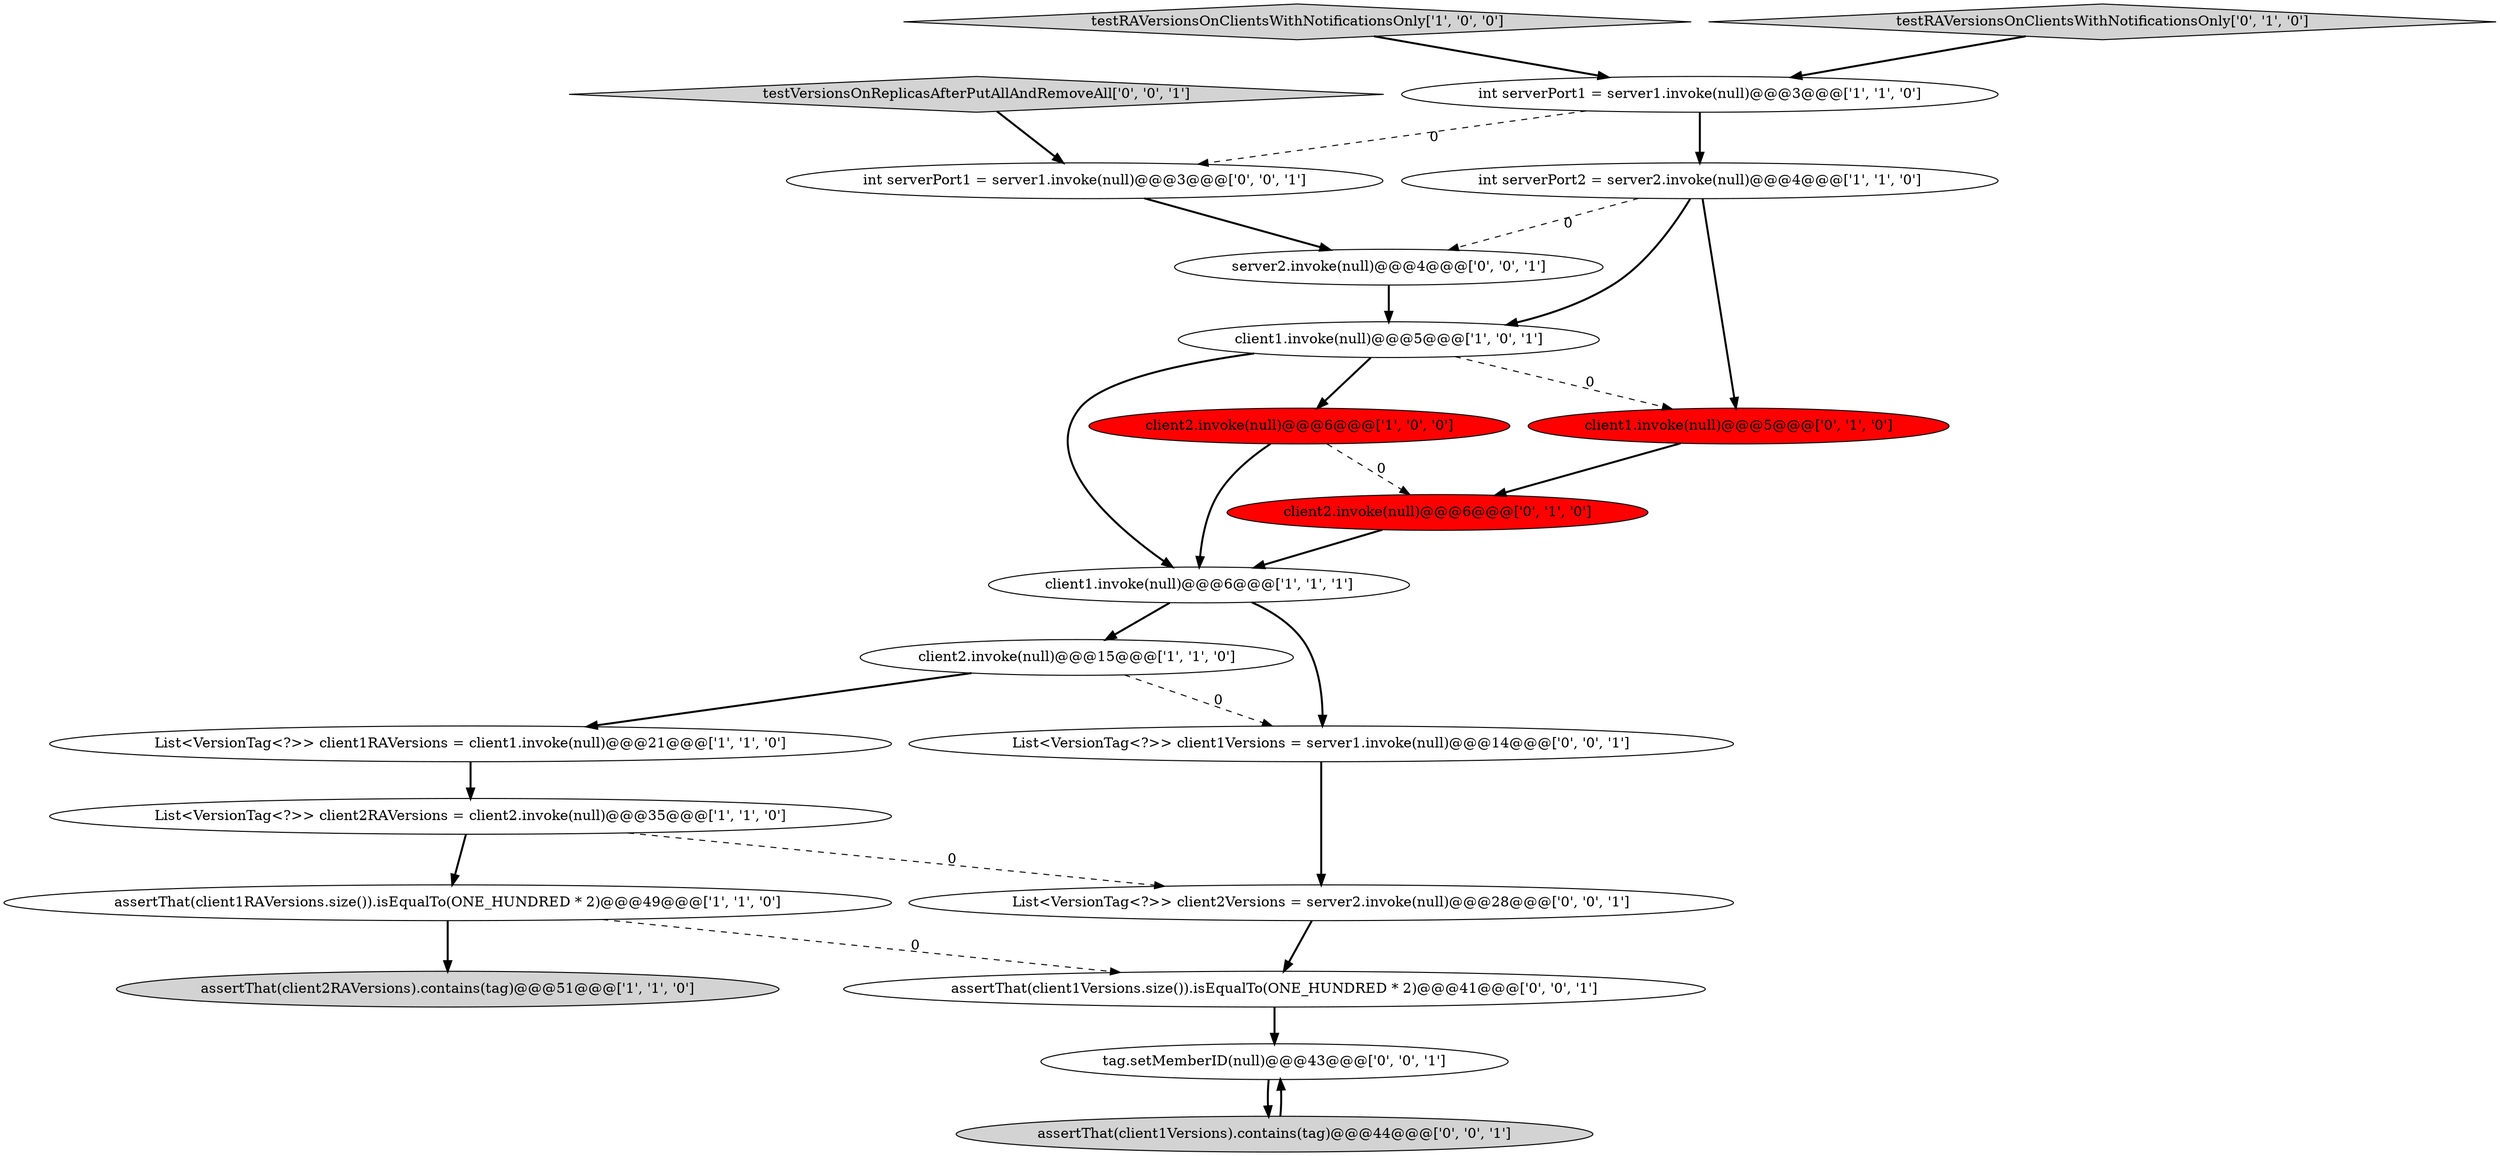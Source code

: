 digraph {
8 [style = filled, label = "assertThat(client2RAVersions).contains(tag)@@@51@@@['1', '1', '0']", fillcolor = lightgray, shape = ellipse image = "AAA0AAABBB1BBB"];
16 [style = filled, label = "assertThat(client1Versions.size()).isEqualTo(ONE_HUNDRED * 2)@@@41@@@['0', '0', '1']", fillcolor = white, shape = ellipse image = "AAA0AAABBB3BBB"];
18 [style = filled, label = "List<VersionTag<?>> client1Versions = server1.invoke(null)@@@14@@@['0', '0', '1']", fillcolor = white, shape = ellipse image = "AAA0AAABBB3BBB"];
20 [style = filled, label = "int serverPort1 = server1.invoke(null)@@@3@@@['0', '0', '1']", fillcolor = white, shape = ellipse image = "AAA0AAABBB3BBB"];
10 [style = filled, label = "client2.invoke(null)@@@6@@@['1', '0', '0']", fillcolor = red, shape = ellipse image = "AAA1AAABBB1BBB"];
9 [style = filled, label = "assertThat(client1RAVersions.size()).isEqualTo(ONE_HUNDRED * 2)@@@49@@@['1', '1', '0']", fillcolor = white, shape = ellipse image = "AAA0AAABBB1BBB"];
14 [style = filled, label = "testVersionsOnReplicasAfterPutAllAndRemoveAll['0', '0', '1']", fillcolor = lightgray, shape = diamond image = "AAA0AAABBB3BBB"];
3 [style = filled, label = "int serverPort2 = server2.invoke(null)@@@4@@@['1', '1', '0']", fillcolor = white, shape = ellipse image = "AAA0AAABBB1BBB"];
5 [style = filled, label = "List<VersionTag<?>> client1RAVersions = client1.invoke(null)@@@21@@@['1', '1', '0']", fillcolor = white, shape = ellipse image = "AAA0AAABBB1BBB"];
0 [style = filled, label = "int serverPort1 = server1.invoke(null)@@@3@@@['1', '1', '0']", fillcolor = white, shape = ellipse image = "AAA0AAABBB1BBB"];
6 [style = filled, label = "testRAVersionsOnClientsWithNotificationsOnly['1', '0', '0']", fillcolor = lightgray, shape = diamond image = "AAA0AAABBB1BBB"];
17 [style = filled, label = "assertThat(client1Versions).contains(tag)@@@44@@@['0', '0', '1']", fillcolor = lightgray, shape = ellipse image = "AAA0AAABBB3BBB"];
11 [style = filled, label = "testRAVersionsOnClientsWithNotificationsOnly['0', '1', '0']", fillcolor = lightgray, shape = diamond image = "AAA0AAABBB2BBB"];
7 [style = filled, label = "List<VersionTag<?>> client2RAVersions = client2.invoke(null)@@@35@@@['1', '1', '0']", fillcolor = white, shape = ellipse image = "AAA0AAABBB1BBB"];
19 [style = filled, label = "server2.invoke(null)@@@4@@@['0', '0', '1']", fillcolor = white, shape = ellipse image = "AAA0AAABBB3BBB"];
4 [style = filled, label = "client1.invoke(null)@@@5@@@['1', '0', '1']", fillcolor = white, shape = ellipse image = "AAA0AAABBB1BBB"];
12 [style = filled, label = "client2.invoke(null)@@@6@@@['0', '1', '0']", fillcolor = red, shape = ellipse image = "AAA1AAABBB2BBB"];
1 [style = filled, label = "client2.invoke(null)@@@15@@@['1', '1', '0']", fillcolor = white, shape = ellipse image = "AAA0AAABBB1BBB"];
15 [style = filled, label = "tag.setMemberID(null)@@@43@@@['0', '0', '1']", fillcolor = white, shape = ellipse image = "AAA0AAABBB3BBB"];
21 [style = filled, label = "List<VersionTag<?>> client2Versions = server2.invoke(null)@@@28@@@['0', '0', '1']", fillcolor = white, shape = ellipse image = "AAA0AAABBB3BBB"];
13 [style = filled, label = "client1.invoke(null)@@@5@@@['0', '1', '0']", fillcolor = red, shape = ellipse image = "AAA1AAABBB2BBB"];
2 [style = filled, label = "client1.invoke(null)@@@6@@@['1', '1', '1']", fillcolor = white, shape = ellipse image = "AAA0AAABBB1BBB"];
1->5 [style = bold, label=""];
0->3 [style = bold, label=""];
4->10 [style = bold, label=""];
16->15 [style = bold, label=""];
9->16 [style = dashed, label="0"];
7->21 [style = dashed, label="0"];
2->1 [style = bold, label=""];
10->12 [style = dashed, label="0"];
2->18 [style = bold, label=""];
6->0 [style = bold, label=""];
1->18 [style = dashed, label="0"];
4->2 [style = bold, label=""];
9->8 [style = bold, label=""];
0->20 [style = dashed, label="0"];
3->4 [style = bold, label=""];
3->19 [style = dashed, label="0"];
7->9 [style = bold, label=""];
12->2 [style = bold, label=""];
15->17 [style = bold, label=""];
11->0 [style = bold, label=""];
13->12 [style = bold, label=""];
17->15 [style = bold, label=""];
3->13 [style = bold, label=""];
21->16 [style = bold, label=""];
5->7 [style = bold, label=""];
10->2 [style = bold, label=""];
19->4 [style = bold, label=""];
18->21 [style = bold, label=""];
4->13 [style = dashed, label="0"];
20->19 [style = bold, label=""];
14->20 [style = bold, label=""];
}
